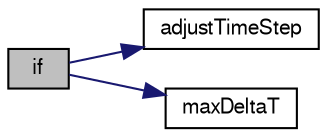 digraph "if"
{
  bgcolor="transparent";
  edge [fontname="FreeSans",fontsize="10",labelfontname="FreeSans",labelfontsize="10"];
  node [fontname="FreeSans",fontsize="10",shape=record];
  rankdir="LR";
  Node0 [label="if",height=0.2,width=0.4,color="black", fillcolor="grey75", style="filled", fontcolor="black"];
  Node0 -> Node1 [color="midnightblue",fontsize="10",style="solid",fontname="FreeSans"];
  Node1 [label="adjustTimeStep",height=0.2,width=0.4,color="black",URL="$a38003.html#a116d20bd6aa9cc2b5fcf634e3c45bbd5"];
  Node0 -> Node2 [color="midnightblue",fontsize="10",style="solid",fontname="FreeSans"];
  Node2 [label="maxDeltaT",height=0.2,width=0.4,color="black",URL="$a38003.html#a7c604fc34158f5108b7ee5d89b95b433"];
}
